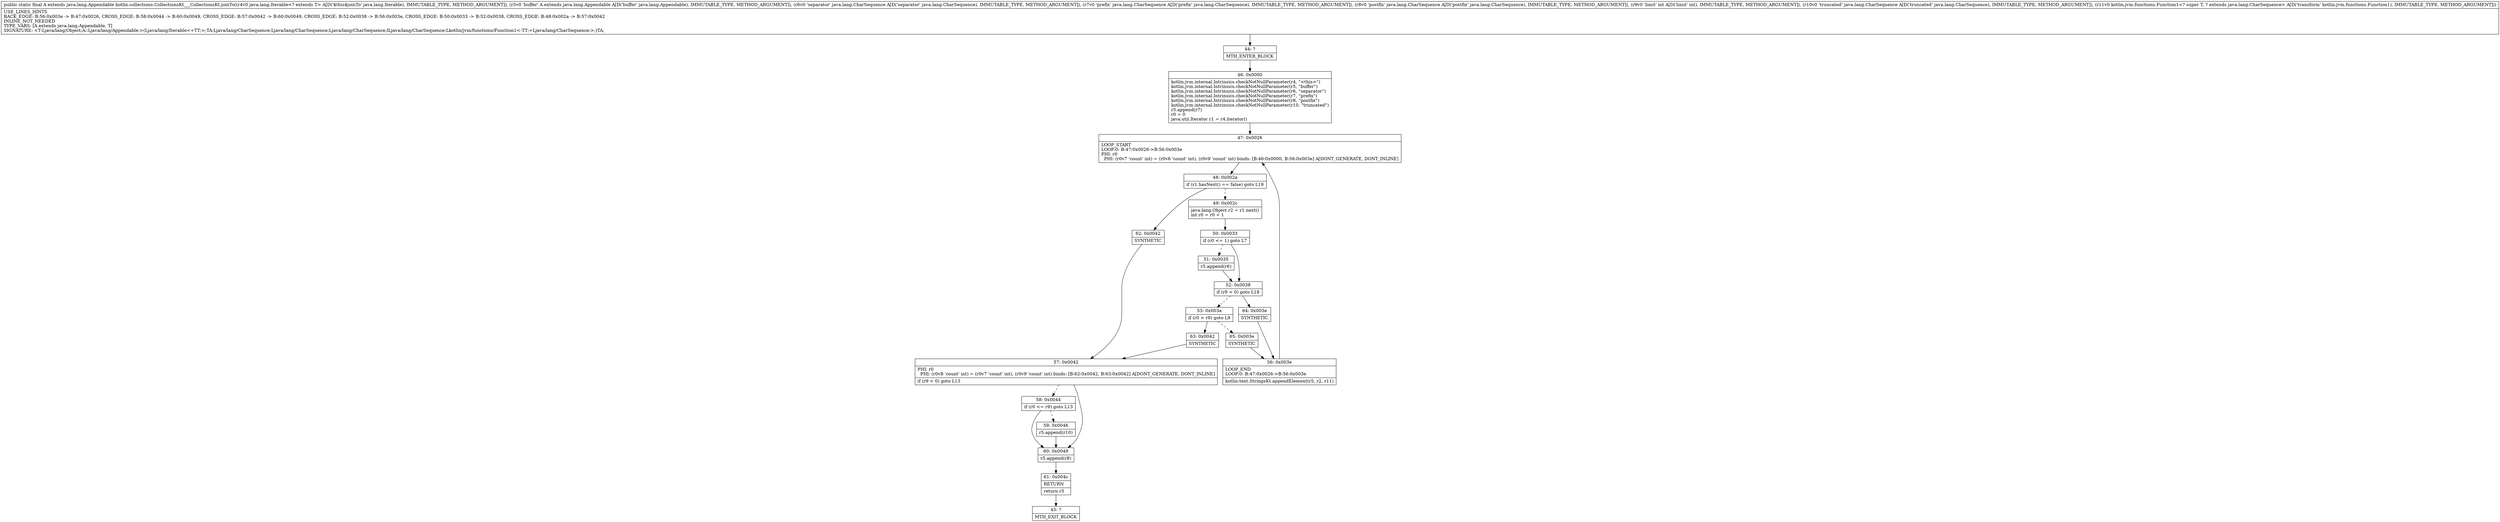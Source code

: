 digraph "CFG forkotlin.collections.CollectionsKt___CollectionsKt.joinTo(Ljava\/lang\/Iterable;Ljava\/lang\/Appendable;Ljava\/lang\/CharSequence;Ljava\/lang\/CharSequence;Ljava\/lang\/CharSequence;ILjava\/lang\/CharSequence;Lkotlin\/jvm\/functions\/Function1;)Ljava\/lang\/Appendable;" {
Node_44 [shape=record,label="{44\:\ ?|MTH_ENTER_BLOCK\l}"];
Node_46 [shape=record,label="{46\:\ 0x0000|kotlin.jvm.internal.Intrinsics.checkNotNullParameter(r4, \"\<this\>\")\lkotlin.jvm.internal.Intrinsics.checkNotNullParameter(r5, \"buffer\")\lkotlin.jvm.internal.Intrinsics.checkNotNullParameter(r6, \"separator\")\lkotlin.jvm.internal.Intrinsics.checkNotNullParameter(r7, \"prefix\")\lkotlin.jvm.internal.Intrinsics.checkNotNullParameter(r8, \"postfix\")\lkotlin.jvm.internal.Intrinsics.checkNotNullParameter(r10, \"truncated\")\lr5.append(r7)\lr0 = 0\ljava.util.Iterator r1 = r4.iterator()\l}"];
Node_47 [shape=record,label="{47\:\ 0x0026|LOOP_START\lLOOP:0: B:47:0x0026\-\>B:56:0x003e\lPHI: r0 \l  PHI: (r0v7 'count' int) = (r0v6 'count' int), (r0v9 'count' int) binds: [B:46:0x0000, B:56:0x003e] A[DONT_GENERATE, DONT_INLINE]\l}"];
Node_48 [shape=record,label="{48\:\ 0x002a|if (r1.hasNext() == false) goto L19\l}"];
Node_49 [shape=record,label="{49\:\ 0x002c|java.lang.Object r2 = r1.next()\lint r0 = r0 + 1\l}"];
Node_50 [shape=record,label="{50\:\ 0x0033|if (r0 \<= 1) goto L7\l}"];
Node_51 [shape=record,label="{51\:\ 0x0035|r5.append(r6)\l}"];
Node_52 [shape=record,label="{52\:\ 0x0038|if (r9 \< 0) goto L18\l}"];
Node_53 [shape=record,label="{53\:\ 0x003a|if (r0 \> r9) goto L9\l}"];
Node_63 [shape=record,label="{63\:\ 0x0042|SYNTHETIC\l}"];
Node_57 [shape=record,label="{57\:\ 0x0042|PHI: r0 \l  PHI: (r0v8 'count' int) = (r0v7 'count' int), (r0v9 'count' int) binds: [B:62:0x0042, B:63:0x0042] A[DONT_GENERATE, DONT_INLINE]\l|if (r9 \< 0) goto L13\l}"];
Node_58 [shape=record,label="{58\:\ 0x0044|if (r0 \<= r9) goto L13\l}"];
Node_59 [shape=record,label="{59\:\ 0x0046|r5.append(r10)\l}"];
Node_60 [shape=record,label="{60\:\ 0x0049|r5.append(r8)\l}"];
Node_61 [shape=record,label="{61\:\ 0x004c|RETURN\l|return r5\l}"];
Node_45 [shape=record,label="{45\:\ ?|MTH_EXIT_BLOCK\l}"];
Node_65 [shape=record,label="{65\:\ 0x003e|SYNTHETIC\l}"];
Node_56 [shape=record,label="{56\:\ 0x003e|LOOP_END\lLOOP:0: B:47:0x0026\-\>B:56:0x003e\l|kotlin.text.StringsKt.appendElement(r5, r2, r11)\l}"];
Node_64 [shape=record,label="{64\:\ 0x003e|SYNTHETIC\l}"];
Node_62 [shape=record,label="{62\:\ 0x0042|SYNTHETIC\l}"];
MethodNode[shape=record,label="{public static final A extends java.lang.Appendable kotlin.collections.CollectionsKt___CollectionsKt.joinTo((r4v0 java.lang.Iterable\<? extends T\> A[D('$this$joinTo' java.lang.Iterable), IMMUTABLE_TYPE, METHOD_ARGUMENT]), (r5v0 'buffer' A extends java.lang.Appendable A[D('buffer' java.lang.Appendable), IMMUTABLE_TYPE, METHOD_ARGUMENT]), (r6v0 'separator' java.lang.CharSequence A[D('separator' java.lang.CharSequence), IMMUTABLE_TYPE, METHOD_ARGUMENT]), (r7v0 'prefix' java.lang.CharSequence A[D('prefix' java.lang.CharSequence), IMMUTABLE_TYPE, METHOD_ARGUMENT]), (r8v0 'postfix' java.lang.CharSequence A[D('postfix' java.lang.CharSequence), IMMUTABLE_TYPE, METHOD_ARGUMENT]), (r9v0 'limit' int A[D('limit' int), IMMUTABLE_TYPE, METHOD_ARGUMENT]), (r10v0 'truncated' java.lang.CharSequence A[D('truncated' java.lang.CharSequence), IMMUTABLE_TYPE, METHOD_ARGUMENT]), (r11v0 kotlin.jvm.functions.Function1\<? super T, ? extends java.lang.CharSequence\> A[D('transform' kotlin.jvm.functions.Function1), IMMUTABLE_TYPE, METHOD_ARGUMENT]))  | USE_LINES_HINTS\lBACK_EDGE: B:56:0x003e \-\> B:47:0x0026, CROSS_EDGE: B:58:0x0044 \-\> B:60:0x0049, CROSS_EDGE: B:57:0x0042 \-\> B:60:0x0049, CROSS_EDGE: B:52:0x0038 \-\> B:56:0x003e, CROSS_EDGE: B:50:0x0033 \-\> B:52:0x0038, CROSS_EDGE: B:48:0x002a \-\> B:57:0x0042\lINLINE_NOT_NEEDED\lTYPE_VARS: [A extends java.lang.Appendable, T]\lSIGNATURE: \<T:Ljava\/lang\/Object;A::Ljava\/lang\/Appendable;\>(Ljava\/lang\/Iterable\<+TT;\>;TA;Ljava\/lang\/CharSequence;Ljava\/lang\/CharSequence;Ljava\/lang\/CharSequence;ILjava\/lang\/CharSequence;Lkotlin\/jvm\/functions\/Function1\<\-TT;+Ljava\/lang\/CharSequence;\>;)TA;\l}"];
MethodNode -> Node_44;Node_44 -> Node_46;
Node_46 -> Node_47;
Node_47 -> Node_48;
Node_48 -> Node_49[style=dashed];
Node_48 -> Node_62;
Node_49 -> Node_50;
Node_50 -> Node_51[style=dashed];
Node_50 -> Node_52;
Node_51 -> Node_52;
Node_52 -> Node_53[style=dashed];
Node_52 -> Node_64;
Node_53 -> Node_63;
Node_53 -> Node_65[style=dashed];
Node_63 -> Node_57;
Node_57 -> Node_58[style=dashed];
Node_57 -> Node_60;
Node_58 -> Node_59[style=dashed];
Node_58 -> Node_60;
Node_59 -> Node_60;
Node_60 -> Node_61;
Node_61 -> Node_45;
Node_65 -> Node_56;
Node_56 -> Node_47;
Node_64 -> Node_56;
Node_62 -> Node_57;
}

